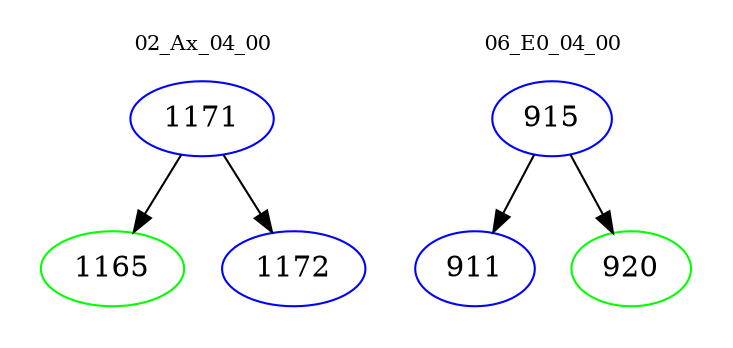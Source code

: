 digraph{
subgraph cluster_0 {
color = white
label = "02_Ax_04_00";
fontsize=10;
T0_1171 [label="1171", color="blue"]
T0_1171 -> T0_1165 [color="black"]
T0_1165 [label="1165", color="green"]
T0_1171 -> T0_1172 [color="black"]
T0_1172 [label="1172", color="blue"]
}
subgraph cluster_1 {
color = white
label = "06_E0_04_00";
fontsize=10;
T1_915 [label="915", color="blue"]
T1_915 -> T1_911 [color="black"]
T1_911 [label="911", color="blue"]
T1_915 -> T1_920 [color="black"]
T1_920 [label="920", color="green"]
}
}
